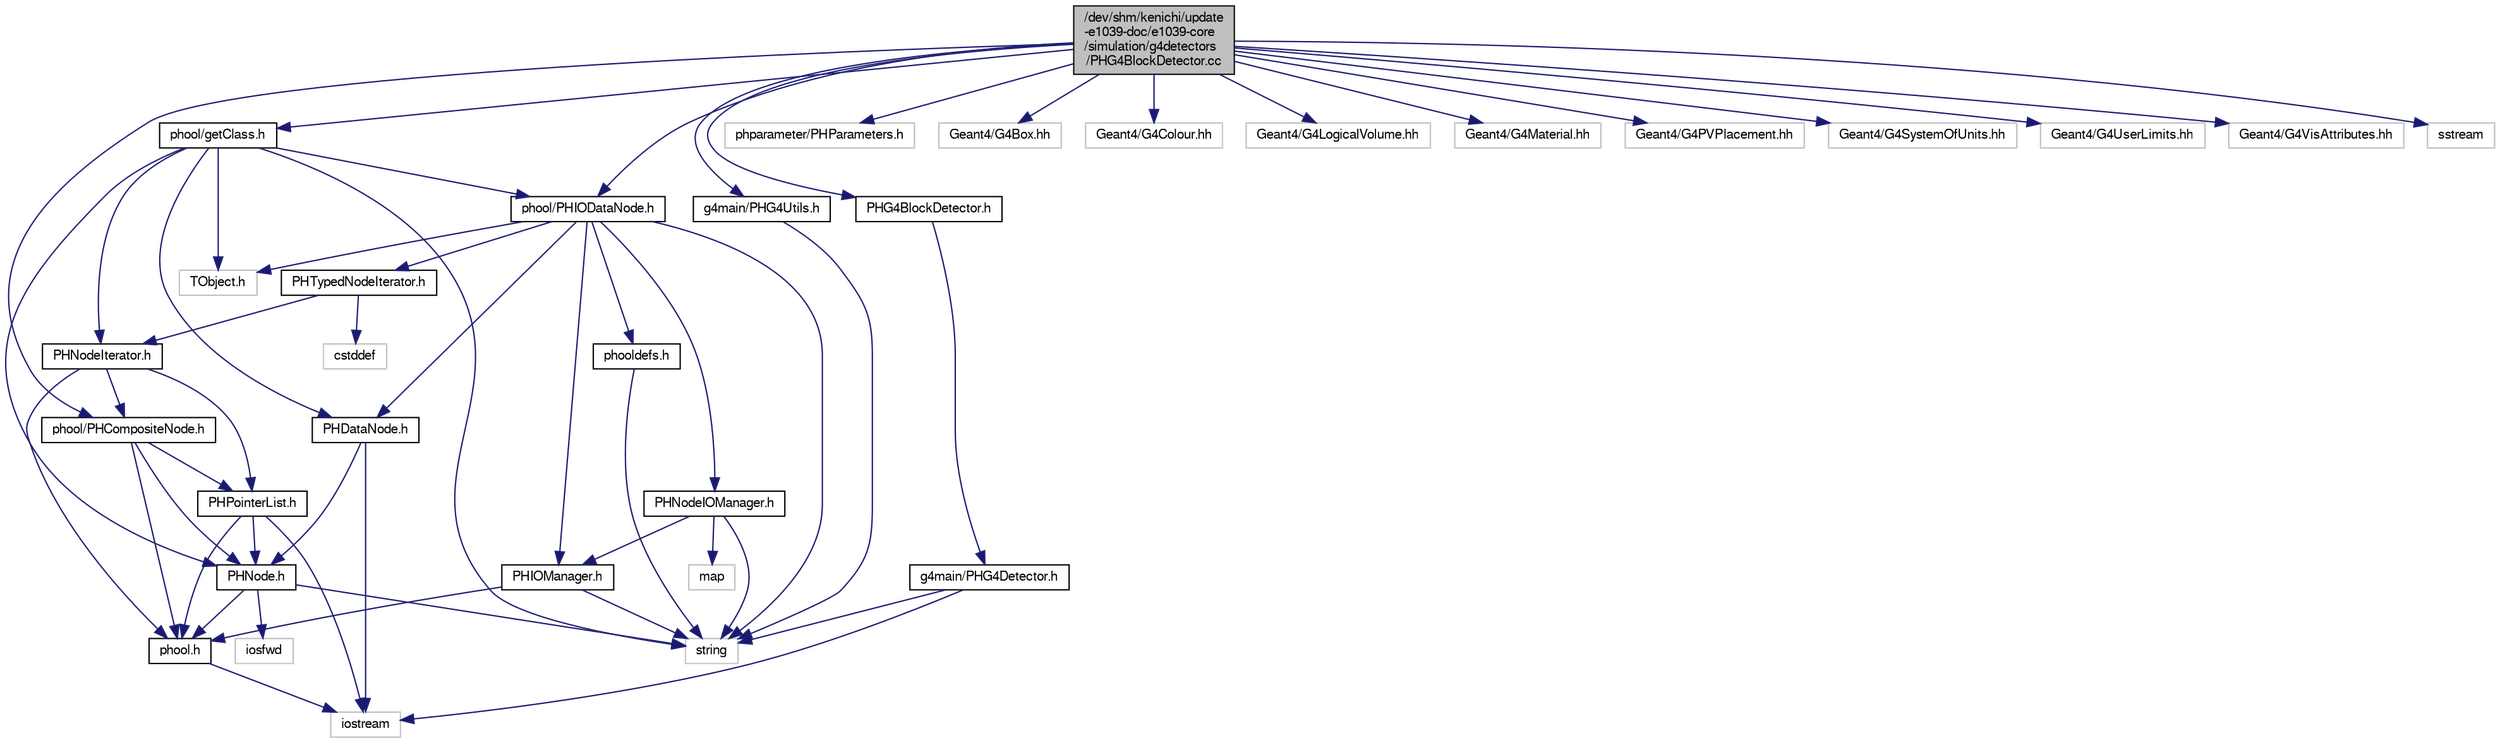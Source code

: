 digraph "/dev/shm/kenichi/update-e1039-doc/e1039-core/simulation/g4detectors/PHG4BlockDetector.cc"
{
  bgcolor="transparent";
  edge [fontname="FreeSans",fontsize="10",labelfontname="FreeSans",labelfontsize="10"];
  node [fontname="FreeSans",fontsize="10",shape=record];
  Node1 [label="/dev/shm/kenichi/update\l-e1039-doc/e1039-core\l/simulation/g4detectors\l/PHG4BlockDetector.cc",height=0.2,width=0.4,color="black", fillcolor="grey75", style="filled" fontcolor="black"];
  Node1 -> Node2 [color="midnightblue",fontsize="10",style="solid",fontname="FreeSans"];
  Node2 [label="PHG4BlockDetector.h",height=0.2,width=0.4,color="black",URL="$d8/d06/PHG4BlockDetector_8h.html"];
  Node2 -> Node3 [color="midnightblue",fontsize="10",style="solid",fontname="FreeSans"];
  Node3 [label="g4main/PHG4Detector.h",height=0.2,width=0.4,color="black",URL="$dd/dcc/PHG4Detector_8h.html"];
  Node3 -> Node4 [color="midnightblue",fontsize="10",style="solid",fontname="FreeSans"];
  Node4 [label="iostream",height=0.2,width=0.4,color="grey75"];
  Node3 -> Node5 [color="midnightblue",fontsize="10",style="solid",fontname="FreeSans"];
  Node5 [label="string",height=0.2,width=0.4,color="grey75"];
  Node1 -> Node6 [color="midnightblue",fontsize="10",style="solid",fontname="FreeSans"];
  Node6 [label="phparameter/PHParameters.h",height=0.2,width=0.4,color="grey75"];
  Node1 -> Node7 [color="midnightblue",fontsize="10",style="solid",fontname="FreeSans"];
  Node7 [label="g4main/PHG4Utils.h",height=0.2,width=0.4,color="black",URL="$d6/d5e/PHG4Utils_8h.html"];
  Node7 -> Node5 [color="midnightblue",fontsize="10",style="solid",fontname="FreeSans"];
  Node1 -> Node8 [color="midnightblue",fontsize="10",style="solid",fontname="FreeSans"];
  Node8 [label="phool/PHCompositeNode.h",height=0.2,width=0.4,color="black",URL="$d8/d30/PHCompositeNode_8h.html"];
  Node8 -> Node9 [color="midnightblue",fontsize="10",style="solid",fontname="FreeSans"];
  Node9 [label="phool.h",height=0.2,width=0.4,color="black",URL="$d5/d6f/phool_8h.html"];
  Node9 -> Node4 [color="midnightblue",fontsize="10",style="solid",fontname="FreeSans"];
  Node8 -> Node10 [color="midnightblue",fontsize="10",style="solid",fontname="FreeSans"];
  Node10 [label="PHNode.h",height=0.2,width=0.4,color="black",URL="$d3/d62/PHNode_8h.html"];
  Node10 -> Node9 [color="midnightblue",fontsize="10",style="solid",fontname="FreeSans"];
  Node10 -> Node11 [color="midnightblue",fontsize="10",style="solid",fontname="FreeSans"];
  Node11 [label="iosfwd",height=0.2,width=0.4,color="grey75"];
  Node10 -> Node5 [color="midnightblue",fontsize="10",style="solid",fontname="FreeSans"];
  Node8 -> Node12 [color="midnightblue",fontsize="10",style="solid",fontname="FreeSans"];
  Node12 [label="PHPointerList.h",height=0.2,width=0.4,color="black",URL="$db/dd5/PHPointerList_8h.html"];
  Node12 -> Node9 [color="midnightblue",fontsize="10",style="solid",fontname="FreeSans"];
  Node12 -> Node10 [color="midnightblue",fontsize="10",style="solid",fontname="FreeSans"];
  Node12 -> Node4 [color="midnightblue",fontsize="10",style="solid",fontname="FreeSans"];
  Node1 -> Node13 [color="midnightblue",fontsize="10",style="solid",fontname="FreeSans"];
  Node13 [label="phool/PHIODataNode.h",height=0.2,width=0.4,color="black",URL="$d3/d79/PHIODataNode_8h.html"];
  Node13 -> Node14 [color="midnightblue",fontsize="10",style="solid",fontname="FreeSans"];
  Node14 [label="PHDataNode.h",height=0.2,width=0.4,color="black",URL="$dd/d9b/PHDataNode_8h.html"];
  Node14 -> Node10 [color="midnightblue",fontsize="10",style="solid",fontname="FreeSans"];
  Node14 -> Node4 [color="midnightblue",fontsize="10",style="solid",fontname="FreeSans"];
  Node13 -> Node15 [color="midnightblue",fontsize="10",style="solid",fontname="FreeSans"];
  Node15 [label="PHIOManager.h",height=0.2,width=0.4,color="black",URL="$d9/d53/PHIOManager_8h.html"];
  Node15 -> Node9 [color="midnightblue",fontsize="10",style="solid",fontname="FreeSans"];
  Node15 -> Node5 [color="midnightblue",fontsize="10",style="solid",fontname="FreeSans"];
  Node13 -> Node16 [color="midnightblue",fontsize="10",style="solid",fontname="FreeSans"];
  Node16 [label="PHNodeIOManager.h",height=0.2,width=0.4,color="black",URL="$dd/de7/PHNodeIOManager_8h.html"];
  Node16 -> Node15 [color="midnightblue",fontsize="10",style="solid",fontname="FreeSans"];
  Node16 -> Node5 [color="midnightblue",fontsize="10",style="solid",fontname="FreeSans"];
  Node16 -> Node17 [color="midnightblue",fontsize="10",style="solid",fontname="FreeSans"];
  Node17 [label="map",height=0.2,width=0.4,color="grey75"];
  Node13 -> Node18 [color="midnightblue",fontsize="10",style="solid",fontname="FreeSans"];
  Node18 [label="PHTypedNodeIterator.h",height=0.2,width=0.4,color="black",URL="$db/d17/PHTypedNodeIterator_8h.html"];
  Node18 -> Node19 [color="midnightblue",fontsize="10",style="solid",fontname="FreeSans"];
  Node19 [label="PHNodeIterator.h",height=0.2,width=0.4,color="black",URL="$d8/dfd/PHNodeIterator_8h.html"];
  Node19 -> Node9 [color="midnightblue",fontsize="10",style="solid",fontname="FreeSans"];
  Node19 -> Node8 [color="midnightblue",fontsize="10",style="solid",fontname="FreeSans"];
  Node19 -> Node12 [color="midnightblue",fontsize="10",style="solid",fontname="FreeSans"];
  Node18 -> Node20 [color="midnightblue",fontsize="10",style="solid",fontname="FreeSans"];
  Node20 [label="cstddef",height=0.2,width=0.4,color="grey75"];
  Node13 -> Node21 [color="midnightblue",fontsize="10",style="solid",fontname="FreeSans"];
  Node21 [label="phooldefs.h",height=0.2,width=0.4,color="black",URL="$de/da7/phooldefs_8h.html"];
  Node21 -> Node5 [color="midnightblue",fontsize="10",style="solid",fontname="FreeSans"];
  Node13 -> Node22 [color="midnightblue",fontsize="10",style="solid",fontname="FreeSans"];
  Node22 [label="TObject.h",height=0.2,width=0.4,color="grey75"];
  Node13 -> Node5 [color="midnightblue",fontsize="10",style="solid",fontname="FreeSans"];
  Node1 -> Node23 [color="midnightblue",fontsize="10",style="solid",fontname="FreeSans"];
  Node23 [label="phool/getClass.h",height=0.2,width=0.4,color="black",URL="$dd/dd4/getClass_8h.html"];
  Node23 -> Node19 [color="midnightblue",fontsize="10",style="solid",fontname="FreeSans"];
  Node23 -> Node13 [color="midnightblue",fontsize="10",style="solid",fontname="FreeSans"];
  Node23 -> Node14 [color="midnightblue",fontsize="10",style="solid",fontname="FreeSans"];
  Node23 -> Node10 [color="midnightblue",fontsize="10",style="solid",fontname="FreeSans"];
  Node23 -> Node22 [color="midnightblue",fontsize="10",style="solid",fontname="FreeSans"];
  Node23 -> Node5 [color="midnightblue",fontsize="10",style="solid",fontname="FreeSans"];
  Node1 -> Node24 [color="midnightblue",fontsize="10",style="solid",fontname="FreeSans"];
  Node24 [label="Geant4/G4Box.hh",height=0.2,width=0.4,color="grey75"];
  Node1 -> Node25 [color="midnightblue",fontsize="10",style="solid",fontname="FreeSans"];
  Node25 [label="Geant4/G4Colour.hh",height=0.2,width=0.4,color="grey75"];
  Node1 -> Node26 [color="midnightblue",fontsize="10",style="solid",fontname="FreeSans"];
  Node26 [label="Geant4/G4LogicalVolume.hh",height=0.2,width=0.4,color="grey75"];
  Node1 -> Node27 [color="midnightblue",fontsize="10",style="solid",fontname="FreeSans"];
  Node27 [label="Geant4/G4Material.hh",height=0.2,width=0.4,color="grey75"];
  Node1 -> Node28 [color="midnightblue",fontsize="10",style="solid",fontname="FreeSans"];
  Node28 [label="Geant4/G4PVPlacement.hh",height=0.2,width=0.4,color="grey75"];
  Node1 -> Node29 [color="midnightblue",fontsize="10",style="solid",fontname="FreeSans"];
  Node29 [label="Geant4/G4SystemOfUnits.hh",height=0.2,width=0.4,color="grey75"];
  Node1 -> Node30 [color="midnightblue",fontsize="10",style="solid",fontname="FreeSans"];
  Node30 [label="Geant4/G4UserLimits.hh",height=0.2,width=0.4,color="grey75"];
  Node1 -> Node31 [color="midnightblue",fontsize="10",style="solid",fontname="FreeSans"];
  Node31 [label="Geant4/G4VisAttributes.hh",height=0.2,width=0.4,color="grey75"];
  Node1 -> Node32 [color="midnightblue",fontsize="10",style="solid",fontname="FreeSans"];
  Node32 [label="sstream",height=0.2,width=0.4,color="grey75"];
}
